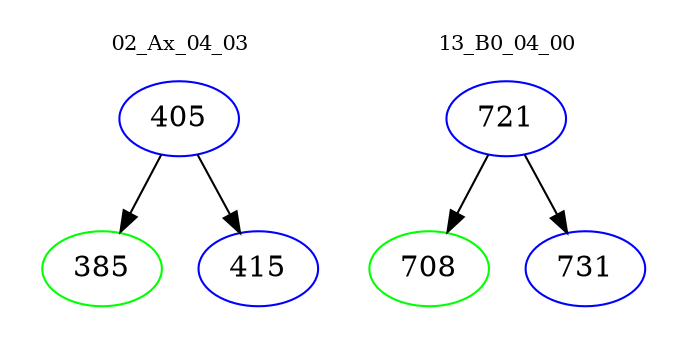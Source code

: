 digraph{
subgraph cluster_0 {
color = white
label = "02_Ax_04_03";
fontsize=10;
T0_405 [label="405", color="blue"]
T0_405 -> T0_385 [color="black"]
T0_385 [label="385", color="green"]
T0_405 -> T0_415 [color="black"]
T0_415 [label="415", color="blue"]
}
subgraph cluster_1 {
color = white
label = "13_B0_04_00";
fontsize=10;
T1_721 [label="721", color="blue"]
T1_721 -> T1_708 [color="black"]
T1_708 [label="708", color="green"]
T1_721 -> T1_731 [color="black"]
T1_731 [label="731", color="blue"]
}
}
